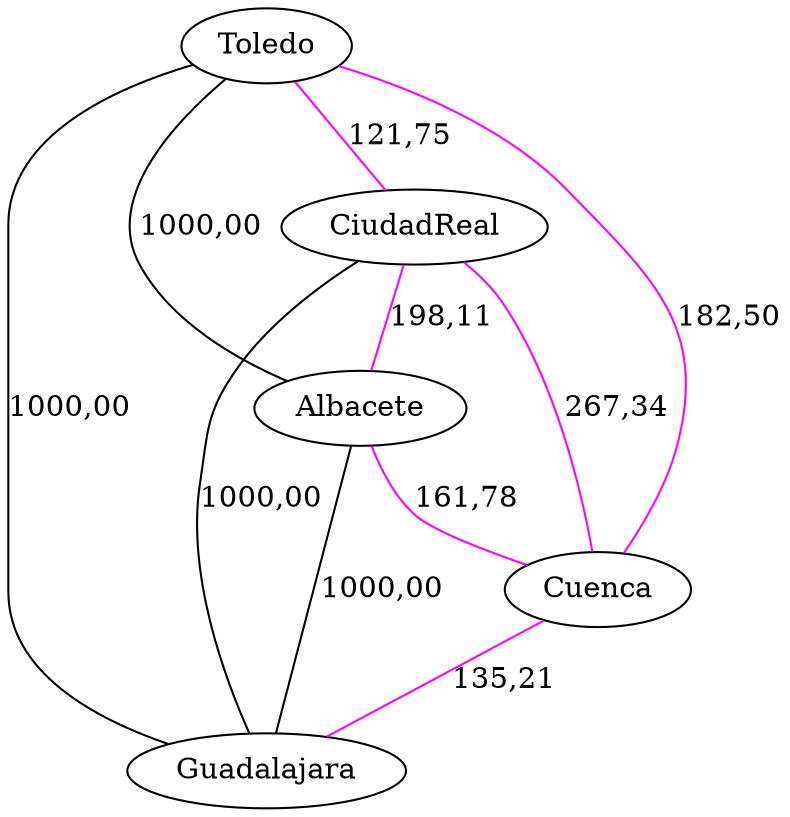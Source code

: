 strict graph G {
  1 [ label="Toledo" ];
  2 [ label="CiudadReal" ];
  3 [ label="Albacete" ];
  4 [ label="Cuenca" ];
  5 [ label="Guadalajara" ];
  1 -- 2 [ label="121,75" color="magenta" ];
  1 -- 4 [ label="182,50" color="magenta" ];
  2 -- 3 [ label="198,11" color="magenta" ];
  2 -- 4 [ label="267,34" color="magenta" ];
  1 -- 3 [ label="1000,00" ];
  3 -- 4 [ label="161,78" color="magenta" ];
  1 -- 5 [ label="1000,00" ];
  4 -- 5 [ label="135,21" color="magenta" ];
  2 -- 5 [ label="1000,00" ];
  3 -- 1 [ label="1000,00" ];
  3 -- 5 [ label="1000,00" ];
  5 -- 1 [ label="1000,00" ];
  5 -- 2 [ label="1000,00" ];
  5 -- 3 [ label="1000,00" ];
}
